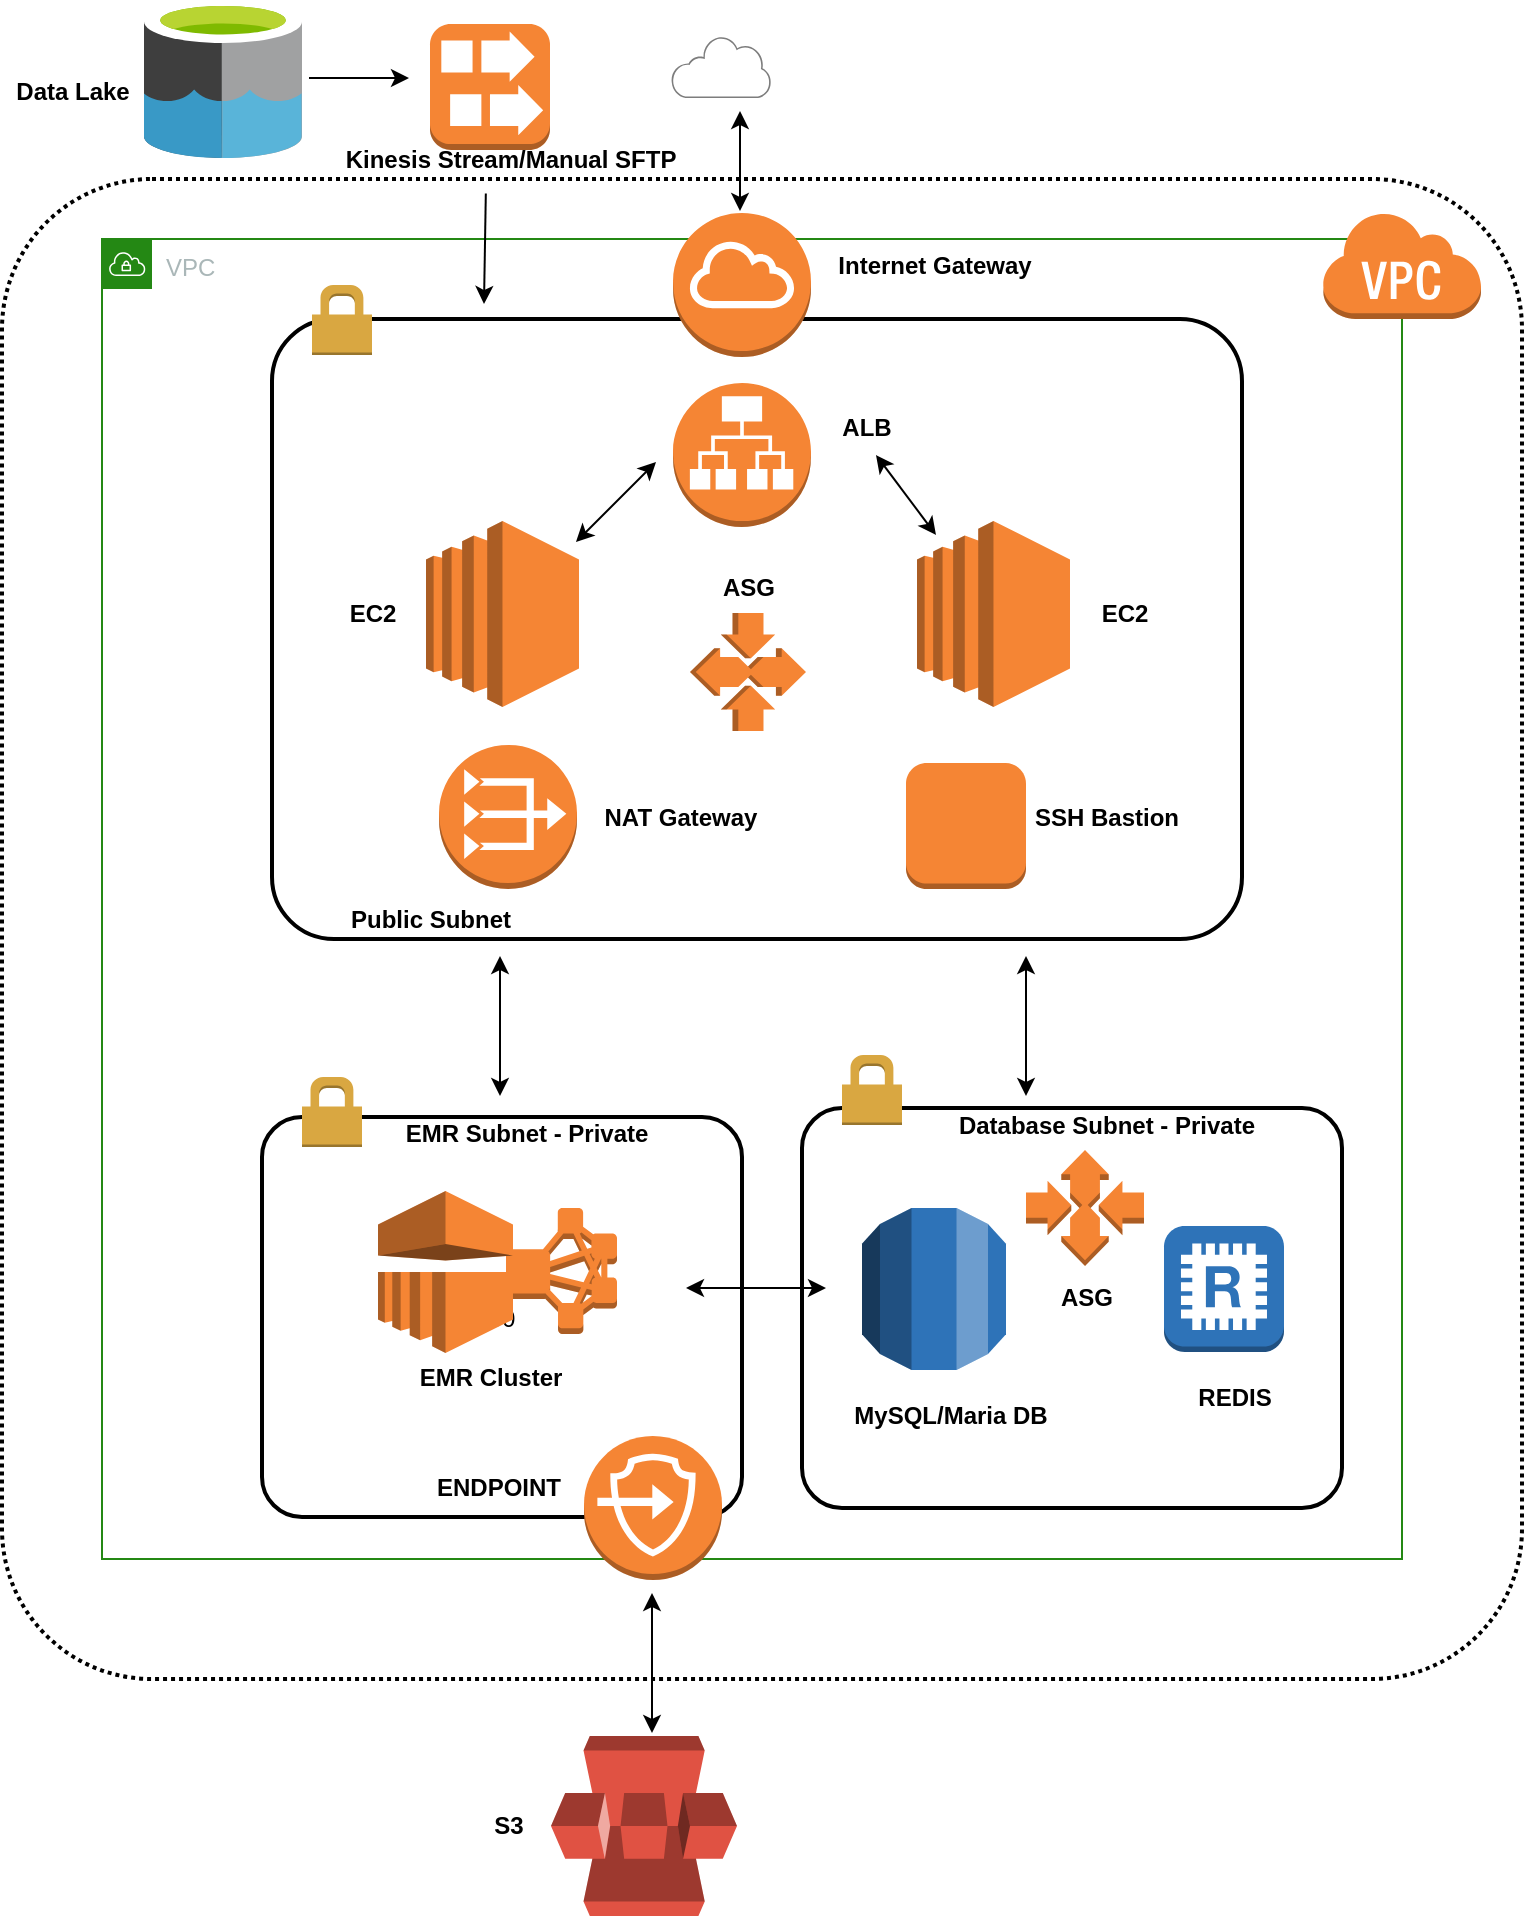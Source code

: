 <mxfile version="10.6.3" type="github"><diagram id="W3H_bTco_ZeDZuq-P41X" name="Page-1"><mxGraphModel dx="1645" dy="993" grid="1" gridSize="10" guides="1" tooltips="1" connect="1" arrows="1" fold="1" page="1" pageScale="1" pageWidth="850" pageHeight="1100" math="0" shadow="0"><root><mxCell id="0"/><mxCell id="1" parent="0"/><mxCell id="AR84fwKk2nrqXr-311DI-14" value="00" style="rounded=1;arcSize=10;dashed=0;strokeColor=#000000;fillColor=none;gradientColor=none;strokeWidth=2;html=0;" vertex="1" parent="1"><mxGeometry x="173" y="639.5" width="240" height="200" as="geometry"/></mxCell><mxCell id="AR84fwKk2nrqXr-311DI-17" value="" style="rounded=1;arcSize=10;dashed=0;strokeColor=#000000;fillColor=none;gradientColor=none;strokeWidth=2;html=0;" vertex="1" parent="1"><mxGeometry x="443" y="635" width="270" height="200" as="geometry"/></mxCell><mxCell id="i9ezMHfbpzy3i01XhJTI-3" value="" style="rounded=1;arcSize=10;dashed=1;strokeColor=#000000;fillColor=none;gradientColor=none;dashPattern=1 1;strokeWidth=2;" vertex="1" parent="1"><mxGeometry x="43" y="170.5" width="760" height="750" as="geometry"/></mxCell><mxCell id="i9ezMHfbpzy3i01XhJTI-2" value="VPC" style="points=[[0,0],[0.25,0],[0.5,0],[0.75,0],[1,0],[1,0.25],[1,0.5],[1,0.75],[1,1],[0.75,1],[0.5,1],[0.25,1],[0,1],[0,0.75],[0,0.5],[0,0.25]];outlineConnect=0;gradientColor=none;html=1;whiteSpace=wrap;fontSize=12;fontStyle=0;shape=mxgraph.aws4.group;grIcon=mxgraph.aws4.group_vpc;strokeColor=#248814;fillColor=none;verticalAlign=top;align=left;spacingLeft=30;fontColor=#AAB7B8;dashed=0;" vertex="1" parent="1"><mxGeometry x="93" y="200.5" width="650" height="660" as="geometry"/></mxCell><mxCell id="i9ezMHfbpzy3i01XhJTI-8" value="" style="outlineConnect=0;dashed=0;verticalLabelPosition=bottom;verticalAlign=top;align=center;html=1;shape=mxgraph.aws3.virtual_private_cloud;fillColor=#F58534;gradientColor=none;" vertex="1" parent="1"><mxGeometry x="703" y="186.5" width="79.5" height="54" as="geometry"/></mxCell><mxCell id="i9ezMHfbpzy3i01XhJTI-14" value="" style="outlineConnect=0;dashed=0;verticalLabelPosition=bottom;verticalAlign=top;align=center;html=1;shape=mxgraph.aws3.redis;fillColor=#2E73B8;gradientColor=none;" vertex="1" parent="1"><mxGeometry x="624" y="694" width="60" height="63" as="geometry"/></mxCell><mxCell id="i9ezMHfbpzy3i01XhJTI-16" value="" style="outlineConnect=0;dashed=0;verticalLabelPosition=bottom;verticalAlign=top;align=center;html=1;shape=mxgraph.aws3.rds;fillColor=#2E73B8;gradientColor=none;" vertex="1" parent="1"><mxGeometry x="473" y="685" width="72" height="81" as="geometry"/></mxCell><mxCell id="i9ezMHfbpzy3i01XhJTI-20" value="" style="outlineConnect=0;dashed=0;verticalLabelPosition=bottom;verticalAlign=top;align=center;html=1;shape=mxgraph.aws3.s3;fillColor=#E05243;gradientColor=none;direction=south;" vertex="1" parent="1"><mxGeometry x="317.5" y="949" width="93" height="90" as="geometry"/></mxCell><mxCell id="i9ezMHfbpzy3i01XhJTI-26" value="" style="outlineConnect=0;dashed=0;verticalLabelPosition=bottom;verticalAlign=top;align=center;html=1;shape=mxgraph.aws3.emr_cluster;fillColor=#F58534;gradientColor=none;" vertex="1" parent="1"><mxGeometry x="295" y="685" width="55.5" height="63" as="geometry"/></mxCell><mxCell id="AR84fwKk2nrqXr-311DI-4" value="" style="rounded=1;arcSize=10;dashed=0;strokeColor=#000000;fillColor=none;gradientColor=none;strokeWidth=2;html=0;" vertex="1" parent="1"><mxGeometry x="178" y="240.5" width="485" height="310" as="geometry"/></mxCell><mxCell id="AR84fwKk2nrqXr-311DI-5" value="" style="dashed=0;html=1;shape=mxgraph.aws3.permissions;fillColor=#D9A741;gradientColor=none;dashed=0;" vertex="1" parent="1"><mxGeometry x="198" y="223.5" width="30" height="35" as="geometry"/></mxCell><mxCell id="AR84fwKk2nrqXr-311DI-6" value="Public Subnet" style="text;html=1;resizable=0;autosize=1;align=center;verticalAlign=middle;points=[];fillColor=none;strokeColor=none;rounded=0;fontStyle=1" vertex="1" parent="1"><mxGeometry x="212" y="531" width="90" height="20" as="geometry"/></mxCell><mxCell id="AR84fwKk2nrqXr-311DI-9" value="" style="outlineConnect=0;dashed=0;verticalLabelPosition=bottom;verticalAlign=top;align=center;html=1;shape=mxgraph.aws3.instance;fillColor=#F58534;gradientColor=none;" vertex="1" parent="1"><mxGeometry x="495" y="462.5" width="60" height="63" as="geometry"/></mxCell><mxCell id="AR84fwKk2nrqXr-311DI-10" value="&lt;b&gt;SSH Bastion&lt;/b&gt;" style="text;html=1;resizable=0;autosize=1;align=center;verticalAlign=middle;points=[];fillColor=none;strokeColor=none;rounded=0;" vertex="1" parent="1"><mxGeometry x="550" y="479.5" width="90" height="20" as="geometry"/></mxCell><mxCell id="AR84fwKk2nrqXr-311DI-12" value="&lt;b&gt;ENDPOINT&lt;/b&gt;" style="text;html=1;resizable=0;autosize=1;align=center;verticalAlign=middle;points=[];fillColor=none;strokeColor=none;rounded=0;" vertex="1" parent="1"><mxGeometry x="250.5" y="815" width="80" height="20" as="geometry"/></mxCell><mxCell id="AR84fwKk2nrqXr-311DI-15" value="" style="dashed=0;html=1;shape=mxgraph.aws3.permissions;fillColor=#D9A741;gradientColor=none;dashed=0;" vertex="1" parent="1"><mxGeometry x="193" y="619.5" width="30" height="35" as="geometry"/></mxCell><mxCell id="AR84fwKk2nrqXr-311DI-16" value="&lt;b&gt;EMR Subnet - Private&lt;/b&gt;" style="text;html=1;resizable=0;autosize=1;align=center;verticalAlign=middle;points=[];fillColor=none;strokeColor=none;rounded=0;" vertex="1" parent="1"><mxGeometry x="234.5" y="637.5" width="140" height="20" as="geometry"/></mxCell><mxCell id="AR84fwKk2nrqXr-311DI-18" value="" style="dashed=0;html=1;shape=mxgraph.aws3.permissions;fillColor=#D9A741;gradientColor=none;dashed=0;" vertex="1" parent="1"><mxGeometry x="463" y="608.5" width="30" height="35" as="geometry"/></mxCell><mxCell id="AR84fwKk2nrqXr-311DI-19" value="" style="outlineConnect=0;dashed=0;verticalLabelPosition=bottom;verticalAlign=top;align=center;html=1;shape=mxgraph.aws3.emr;fillColor=#F58534;gradientColor=none;" vertex="1" parent="1"><mxGeometry x="231" y="676.5" width="67.5" height="81" as="geometry"/></mxCell><mxCell id="AR84fwKk2nrqXr-311DI-20" value="" style="outlineConnect=0;dashed=0;verticalLabelPosition=bottom;verticalAlign=top;align=center;html=1;shape=mxgraph.aws3.vpc_nat_gateway;fillColor=#F58534;gradientColor=none;" vertex="1" parent="1"><mxGeometry x="261.5" y="453.5" width="69" height="72" as="geometry"/></mxCell><mxCell id="AR84fwKk2nrqXr-311DI-21" value="&lt;b&gt;NAT Gateway&lt;/b&gt;" style="text;html=1;resizable=0;autosize=1;align=center;verticalAlign=middle;points=[];fillColor=none;strokeColor=none;rounded=0;" vertex="1" parent="1"><mxGeometry x="336.5" y="479.5" width="90" height="20" as="geometry"/></mxCell><mxCell id="AR84fwKk2nrqXr-311DI-22" value="" style="outlineConnect=0;dashed=0;verticalLabelPosition=bottom;verticalAlign=top;align=center;html=1;shape=mxgraph.aws3.ec2;fillColor=#F58534;gradientColor=none;" vertex="1" parent="1"><mxGeometry x="255" y="341.5" width="76.5" height="93" as="geometry"/></mxCell><mxCell id="AR84fwKk2nrqXr-311DI-11" value="" style="outlineConnect=0;dashed=0;verticalLabelPosition=bottom;verticalAlign=top;align=center;html=1;shape=mxgraph.aws3.endpoints;fillColor=#F58534;gradientColor=none;" vertex="1" parent="1"><mxGeometry x="334" y="799" width="69" height="72" as="geometry"/></mxCell><mxCell id="AR84fwKk2nrqXr-311DI-23" value="&lt;b&gt;S3&lt;/b&gt;" style="text;html=1;resizable=0;autosize=1;align=center;verticalAlign=middle;points=[];fillColor=none;strokeColor=none;rounded=0;" vertex="1" parent="1"><mxGeometry x="281" y="984" width="30" height="20" as="geometry"/></mxCell><mxCell id="AR84fwKk2nrqXr-311DI-24" value="EMR Cluster" style="text;html=1;resizable=0;autosize=1;align=center;verticalAlign=middle;points=[];fillColor=none;strokeColor=none;rounded=0;fontStyle=1" vertex="1" parent="1"><mxGeometry x="246.5" y="759.5" width="80" height="20" as="geometry"/></mxCell><mxCell id="AR84fwKk2nrqXr-311DI-25" value="&lt;b&gt;Database Subnet - Private&lt;/b&gt;" style="text;html=1;resizable=0;autosize=1;align=center;verticalAlign=middle;points=[];fillColor=none;strokeColor=none;rounded=0;" vertex="1" parent="1"><mxGeometry x="515" y="634" width="160" height="20" as="geometry"/></mxCell><mxCell id="AR84fwKk2nrqXr-311DI-27" value="" style="outlineConnect=0;dashed=0;verticalLabelPosition=bottom;verticalAlign=top;align=center;html=1;shape=mxgraph.aws3.auto_scaling;fillColor=#F58534;gradientColor=none;direction=south;" vertex="1" parent="1"><mxGeometry x="387" y="387.5" width="58" height="59" as="geometry"/></mxCell><mxCell id="AR84fwKk2nrqXr-311DI-28" value="" style="outlineConnect=0;dashed=0;verticalLabelPosition=bottom;verticalAlign=top;align=center;html=1;shape=mxgraph.aws3.ec2;fillColor=#F58534;gradientColor=none;" vertex="1" parent="1"><mxGeometry x="500.5" y="341.5" width="76.5" height="93" as="geometry"/></mxCell><mxCell id="AR84fwKk2nrqXr-311DI-29" value="&lt;b&gt;ASG&lt;/b&gt;" style="text;html=1;resizable=0;autosize=1;align=center;verticalAlign=middle;points=[];fillColor=none;strokeColor=none;rounded=0;" vertex="1" parent="1"><mxGeometry x="396" y="364.5" width="40" height="20" as="geometry"/></mxCell><mxCell id="AR84fwKk2nrqXr-311DI-31" value="&lt;b&gt;REDIS&lt;/b&gt;" style="text;html=1;resizable=0;autosize=1;align=center;verticalAlign=middle;points=[];fillColor=none;strokeColor=none;rounded=0;" vertex="1" parent="1"><mxGeometry x="634" y="769.5" width="50" height="20" as="geometry"/></mxCell><mxCell id="AR84fwKk2nrqXr-311DI-32" value="&lt;b&gt;MySQL/Maria DB&lt;/b&gt;" style="text;html=1;resizable=0;autosize=1;align=center;verticalAlign=middle;points=[];fillColor=none;strokeColor=none;rounded=0;" vertex="1" parent="1"><mxGeometry x="462" y="779" width="110" height="20" as="geometry"/></mxCell><mxCell id="AR84fwKk2nrqXr-311DI-33" value="" style="outlineConnect=0;dashed=0;verticalLabelPosition=bottom;verticalAlign=top;align=center;html=1;shape=mxgraph.aws3.auto_scaling;fillColor=#F58534;gradientColor=none;" vertex="1" parent="1"><mxGeometry x="555" y="656" width="59" height="58" as="geometry"/></mxCell><mxCell id="AR84fwKk2nrqXr-311DI-34" value="&lt;b&gt;ASG&lt;/b&gt;" style="text;html=1;resizable=0;autosize=1;align=center;verticalAlign=middle;points=[];fillColor=none;strokeColor=none;rounded=0;" vertex="1" parent="1"><mxGeometry x="564.5" y="719.5" width="40" height="20" as="geometry"/></mxCell><mxCell id="AR84fwKk2nrqXr-311DI-35" value="" style="outlineConnect=0;dashed=0;verticalLabelPosition=bottom;verticalAlign=top;align=center;html=1;shape=mxgraph.aws3.application_load_balancer;fillColor=#F58534;gradientColor=none;" vertex="1" parent="1"><mxGeometry x="378.5" y="272.5" width="69" height="72" as="geometry"/></mxCell><mxCell id="AR84fwKk2nrqXr-311DI-36" value="&lt;b&gt;ALB&lt;/b&gt;" style="text;html=1;resizable=0;autosize=1;align=center;verticalAlign=middle;points=[];fillColor=none;strokeColor=none;rounded=0;" vertex="1" parent="1"><mxGeometry x="455" y="284.5" width="40" height="20" as="geometry"/></mxCell><mxCell id="AR84fwKk2nrqXr-311DI-37" value="" style="outlineConnect=0;dashed=0;verticalLabelPosition=bottom;verticalAlign=top;align=center;html=1;shape=mxgraph.aws3.internet_gateway;fillColor=#F58534;gradientColor=none;" vertex="1" parent="1"><mxGeometry x="378.5" y="187.5" width="69" height="72" as="geometry"/></mxCell><mxCell id="AR84fwKk2nrqXr-311DI-38" value="&lt;b&gt;Internet Gateway&lt;/b&gt;" style="text;html=1;resizable=0;autosize=1;align=center;verticalAlign=middle;points=[];fillColor=none;strokeColor=none;rounded=0;" vertex="1" parent="1"><mxGeometry x="453.941" y="203.5" width="110" height="20" as="geometry"/></mxCell><mxCell id="AR84fwKk2nrqXr-311DI-44" value="" style="endArrow=classic;startArrow=classic;html=1;" edge="1" parent="1"><mxGeometry width="50" height="50" relative="1" as="geometry"><mxPoint x="385" y="725" as="sourcePoint"/><mxPoint x="455" y="725" as="targetPoint"/></mxGeometry></mxCell><mxCell id="AR84fwKk2nrqXr-311DI-45" value="" style="endArrow=classic;startArrow=classic;html=1;" edge="1" parent="1"><mxGeometry width="50" height="50" relative="1" as="geometry"><mxPoint x="368" y="947.5" as="sourcePoint"/><mxPoint x="368" y="877.5" as="targetPoint"/></mxGeometry></mxCell><mxCell id="AR84fwKk2nrqXr-311DI-52" value="" style="endArrow=classic;startArrow=classic;html=1;" edge="1" parent="1"><mxGeometry width="50" height="50" relative="1" as="geometry"><mxPoint x="292" y="629" as="sourcePoint"/><mxPoint x="292" y="559" as="targetPoint"/></mxGeometry></mxCell><mxCell id="AR84fwKk2nrqXr-311DI-53" value="" style="endArrow=classic;startArrow=classic;html=1;" edge="1" parent="1"><mxGeometry width="50" height="50" relative="1" as="geometry"><mxPoint x="555" y="629" as="sourcePoint"/><mxPoint x="555" y="559" as="targetPoint"/></mxGeometry></mxCell><mxCell id="AR84fwKk2nrqXr-311DI-54" value="&lt;b&gt;EC2&lt;/b&gt;" style="text;html=1;resizable=0;autosize=1;align=center;verticalAlign=middle;points=[];fillColor=none;strokeColor=none;rounded=0;" vertex="1" parent="1"><mxGeometry x="207.765" y="378" width="40" height="20" as="geometry"/></mxCell><mxCell id="AR84fwKk2nrqXr-311DI-55" value="&lt;b&gt;EC2&lt;/b&gt;" style="text;html=1;resizable=0;autosize=1;align=center;verticalAlign=middle;points=[];fillColor=none;strokeColor=none;rounded=0;" vertex="1" parent="1"><mxGeometry x="584.265" y="377.5" width="40" height="20" as="geometry"/></mxCell><mxCell id="AR84fwKk2nrqXr-311DI-56" value="" style="shadow=0;dashed=0;html=1;strokeColor=none;labelPosition=center;verticalLabelPosition=bottom;verticalAlign=top;align=center;shape=mxgraph.mscae.enterprise.internet_hollow;fillColor=#7D7D7D;" vertex="1" parent="1"><mxGeometry x="377.5" y="99" width="50" height="31" as="geometry"/></mxCell><mxCell id="AR84fwKk2nrqXr-311DI-58" value="" style="aspect=fixed;html=1;align=center;shadow=0;dashed=0;image;fontSize=12;image=img/lib/mscae/dep/Data_Lake.svg;fillColor=#33001A;" vertex="1" parent="1"><mxGeometry x="114" y="81" width="79" height="79" as="geometry"/></mxCell><mxCell id="AR84fwKk2nrqXr-311DI-59" value="&lt;b&gt;Data Lake&lt;/b&gt;" style="text;html=1;resizable=0;autosize=1;align=center;verticalAlign=middle;points=[];fillColor=none;strokeColor=none;rounded=0;" vertex="1" parent="1"><mxGeometry x="43" y="116.5" width="70" height="20" as="geometry"/></mxCell><mxCell id="AR84fwKk2nrqXr-311DI-60" value="" style="endArrow=classic;html=1;" edge="1" parent="1"><mxGeometry width="50" height="50" relative="1" as="geometry"><mxPoint x="196.5" y="120" as="sourcePoint"/><mxPoint x="246.5" y="120" as="targetPoint"/></mxGeometry></mxCell><mxCell id="AR84fwKk2nrqXr-311DI-62" value="&lt;b&gt;Kinesis Stream/Manual SFTP&lt;/b&gt;" style="text;html=1;resizable=0;autosize=1;align=center;verticalAlign=middle;points=[];fillColor=none;strokeColor=none;rounded=0;" vertex="1" parent="1"><mxGeometry x="207" y="150.5" width="180" height="20" as="geometry"/></mxCell><mxCell id="AR84fwKk2nrqXr-311DI-63" value="" style="outlineConnect=0;dashed=0;verticalLabelPosition=bottom;verticalAlign=top;align=center;html=1;shape=mxgraph.aws3.kinesis_streams;fillColor=#F58534;gradientColor=none;" vertex="1" parent="1"><mxGeometry x="257" y="93" width="60" height="63" as="geometry"/></mxCell><mxCell id="AR84fwKk2nrqXr-311DI-64" value="" style="endArrow=classic;html=1;exitX=0.904;exitY=1.237;exitDx=0;exitDy=0;exitPerimeter=0;" edge="1" parent="1"><mxGeometry width="50" height="50" relative="1" as="geometry"><mxPoint x="284.912" y="177.735" as="sourcePoint"/><mxPoint x="284" y="233" as="targetPoint"/></mxGeometry></mxCell><mxCell id="AR84fwKk2nrqXr-311DI-65" value="" style="endArrow=classic;startArrow=classic;html=1;" edge="1" parent="1"><mxGeometry width="50" height="50" relative="1" as="geometry"><mxPoint x="412" y="186.5" as="sourcePoint"/><mxPoint x="412" y="136.5" as="targetPoint"/></mxGeometry></mxCell><mxCell id="AR84fwKk2nrqXr-311DI-66" value="" style="endArrow=classic;startArrow=classic;html=1;" edge="1" parent="1"><mxGeometry width="50" height="50" relative="1" as="geometry"><mxPoint x="330" y="352" as="sourcePoint"/><mxPoint x="370" y="312" as="targetPoint"/></mxGeometry></mxCell><mxCell id="AR84fwKk2nrqXr-311DI-69" value="" style="endArrow=classic;startArrow=classic;html=1;" edge="1" parent="1"><mxGeometry width="50" height="50" relative="1" as="geometry"><mxPoint x="510" y="348.5" as="sourcePoint"/><mxPoint x="480" y="308.5" as="targetPoint"/></mxGeometry></mxCell></root></mxGraphModel></diagram><diagram id="Wp1RTlvrWS9OuLiCsyfZ" name="Page-2"><mxGraphModel dx="1398" dy="844" grid="1" gridSize="10" guides="1" tooltips="1" connect="1" arrows="1" fold="1" page="1" pageScale="1" pageWidth="850" pageHeight="1100" math="0" shadow="0"><root><mxCell id="KAMundNs8p4o4IvOSZWw-0"/><mxCell id="KAMundNs8p4o4IvOSZWw-1" parent="KAMundNs8p4o4IvOSZWw-0"/></root></mxGraphModel></diagram></mxfile>